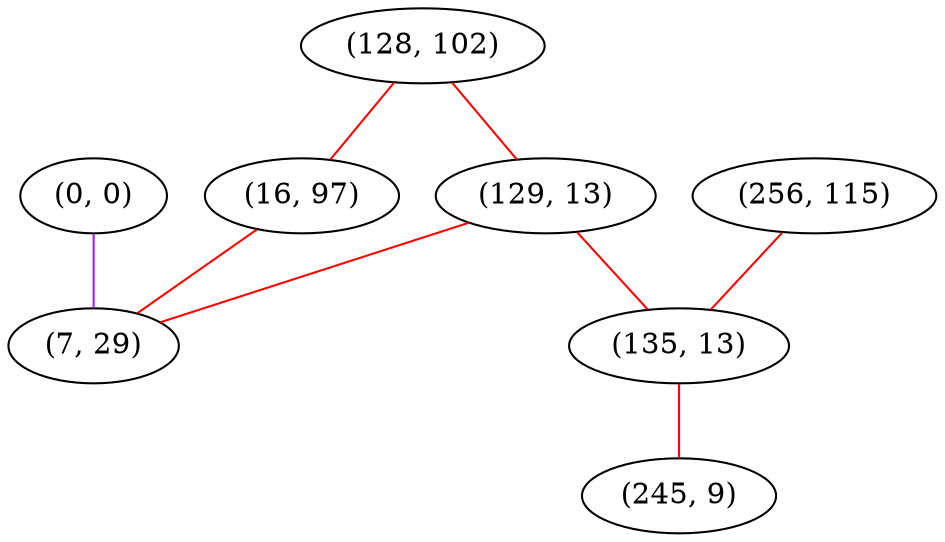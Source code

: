 graph "" {
"(0, 0)";
"(128, 102)";
"(129, 13)";
"(256, 115)";
"(135, 13)";
"(16, 97)";
"(245, 9)";
"(7, 29)";
"(0, 0)" -- "(7, 29)"  [color=purple, key=0, weight=4];
"(128, 102)" -- "(16, 97)"  [color=red, key=0, weight=1];
"(128, 102)" -- "(129, 13)"  [color=red, key=0, weight=1];
"(129, 13)" -- "(135, 13)"  [color=red, key=0, weight=1];
"(129, 13)" -- "(7, 29)"  [color=red, key=0, weight=1];
"(256, 115)" -- "(135, 13)"  [color=red, key=0, weight=1];
"(135, 13)" -- "(245, 9)"  [color=red, key=0, weight=1];
"(16, 97)" -- "(7, 29)"  [color=red, key=0, weight=1];
}

